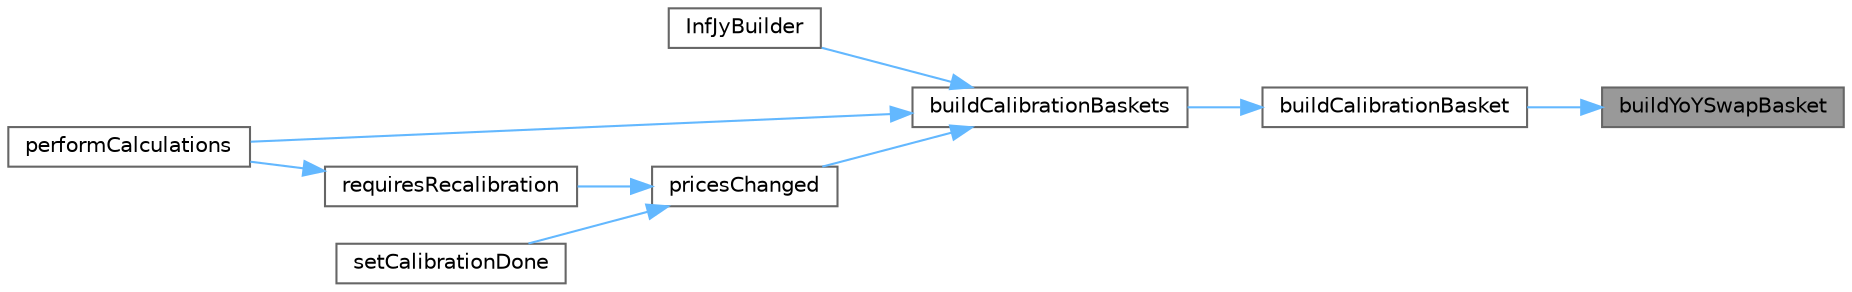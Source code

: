 digraph "buildYoYSwapBasket"
{
 // INTERACTIVE_SVG=YES
 // LATEX_PDF_SIZE
  bgcolor="transparent";
  edge [fontname=Helvetica,fontsize=10,labelfontname=Helvetica,labelfontsize=10];
  node [fontname=Helvetica,fontsize=10,shape=box,height=0.2,width=0.4];
  rankdir="RL";
  Node1 [label="buildYoYSwapBasket",height=0.2,width=0.4,color="gray40", fillcolor="grey60", style="filled", fontcolor="black",tooltip="Build a YoY swap calibration basket."];
  Node1 -> Node2 [dir="back",color="steelblue1",style="solid"];
  Node2 [label="buildCalibrationBasket",height=0.2,width=0.4,color="grey40", fillcolor="white", style="filled",URL="$classore_1_1data_1_1_inf_jy_builder.html#a04274cbe5a4625db825e42c300eef575",tooltip="Build the calibration basket."];
  Node2 -> Node3 [dir="back",color="steelblue1",style="solid"];
  Node3 [label="buildCalibrationBaskets",height=0.2,width=0.4,color="grey40", fillcolor="white", style="filled",URL="$classore_1_1data_1_1_inf_jy_builder.html#a935e1c16b02ca6dbe5e1e5f32882b2c7",tooltip="Build any calibration baskets requested by the configuration i.e. via the data_ member."];
  Node3 -> Node4 [dir="back",color="steelblue1",style="solid"];
  Node4 [label="InfJyBuilder",height=0.2,width=0.4,color="grey40", fillcolor="white", style="filled",URL="$classore_1_1data_1_1_inf_jy_builder.html#aad12b32f1cc6f20235515935c229ce3e",tooltip=" "];
  Node3 -> Node5 [dir="back",color="steelblue1",style="solid"];
  Node5 [label="performCalculations",height=0.2,width=0.4,color="grey40", fillcolor="white", style="filled",URL="$classore_1_1data_1_1_inf_jy_builder.html#a1127cccc9668a02247dc139d27121708",tooltip=" "];
  Node3 -> Node6 [dir="back",color="steelblue1",style="solid"];
  Node6 [label="pricesChanged",height=0.2,width=0.4,color="grey40", fillcolor="white", style="filled",URL="$classore_1_1data_1_1_inf_jy_builder.html#a963ba81fda2b78c9565c4bbd02cd3504",tooltip=" "];
  Node6 -> Node7 [dir="back",color="steelblue1",style="solid"];
  Node7 [label="requiresRecalibration",height=0.2,width=0.4,color="grey40", fillcolor="white", style="filled",URL="$classore_1_1data_1_1_inf_jy_builder.html#a83cbd1c07f17f2f51faea02f40eeaac9",tooltip=" "];
  Node7 -> Node5 [dir="back",color="steelblue1",style="solid"];
  Node6 -> Node8 [dir="back",color="steelblue1",style="solid"];
  Node8 [label="setCalibrationDone",height=0.2,width=0.4,color="grey40", fillcolor="white", style="filled",URL="$classore_1_1data_1_1_inf_jy_builder.html#a5b1dbae4374aa0dd5c416e2fdb3b3c85",tooltip=" "];
}
